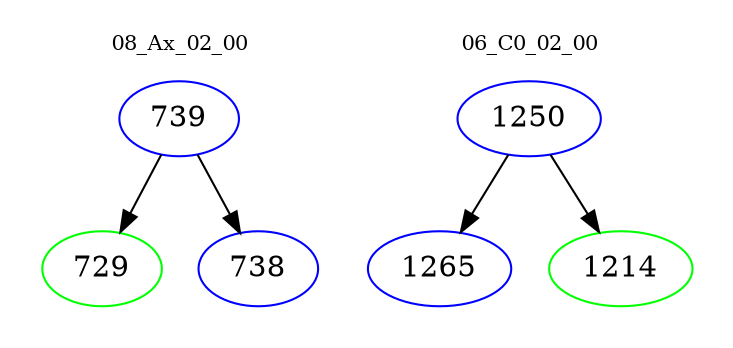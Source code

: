 digraph{
subgraph cluster_0 {
color = white
label = "08_Ax_02_00";
fontsize=10;
T0_739 [label="739", color="blue"]
T0_739 -> T0_729 [color="black"]
T0_729 [label="729", color="green"]
T0_739 -> T0_738 [color="black"]
T0_738 [label="738", color="blue"]
}
subgraph cluster_1 {
color = white
label = "06_C0_02_00";
fontsize=10;
T1_1250 [label="1250", color="blue"]
T1_1250 -> T1_1265 [color="black"]
T1_1265 [label="1265", color="blue"]
T1_1250 -> T1_1214 [color="black"]
T1_1214 [label="1214", color="green"]
}
}
